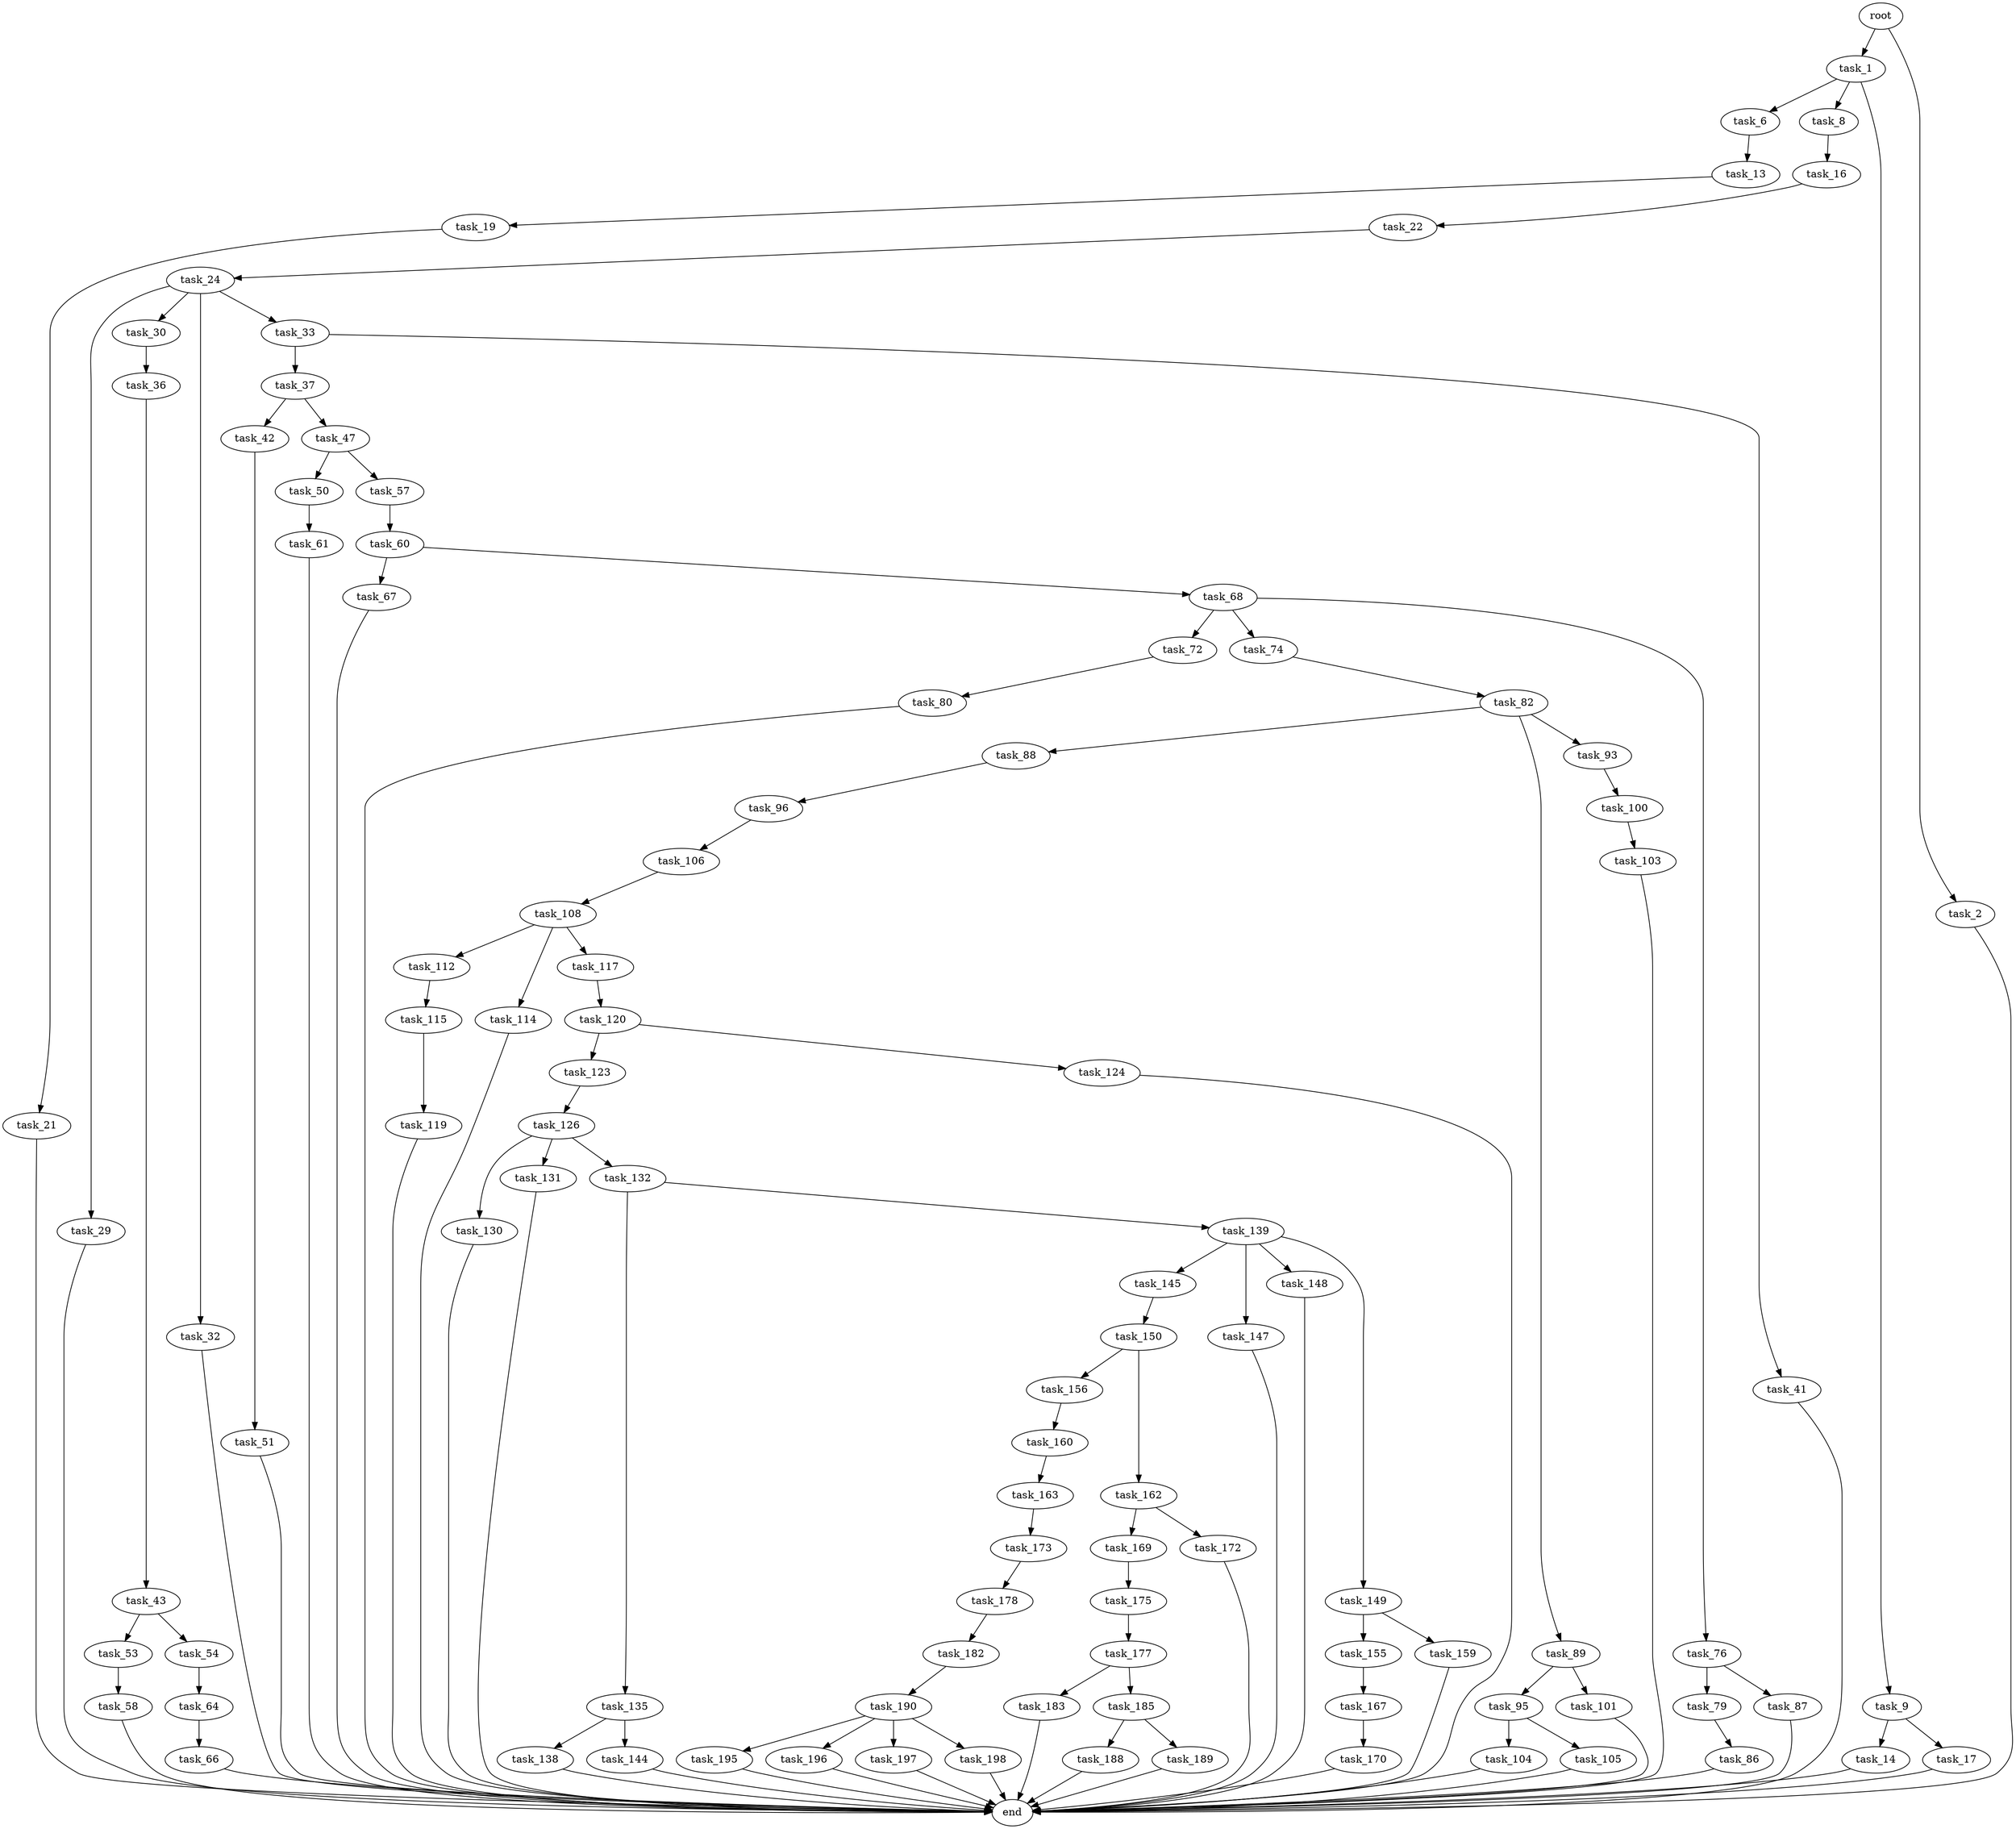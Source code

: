 digraph G {
  root [size="0.000000"];
  task_1 [size="21292797267.000000"];
  task_2 [size="15088961387.000000"];
  task_6 [size="270696513807.000000"];
  task_8 [size="1063709014.000000"];
  task_9 [size="142895195334.000000"];
  task_13 [size="143882506103.000000"];
  task_14 [size="6279079282.000000"];
  task_16 [size="738529717263.000000"];
  task_17 [size="23655498043.000000"];
  task_19 [size="10638642801.000000"];
  task_21 [size="3000656250.000000"];
  task_22 [size="8589934592.000000"];
  task_24 [size="8440084586.000000"];
  task_29 [size="33734300612.000000"];
  task_30 [size="84934158053.000000"];
  task_32 [size="1665453516.000000"];
  task_33 [size="8589934592.000000"];
  task_36 [size="164199191653.000000"];
  task_37 [size="42649343057.000000"];
  task_41 [size="431193563630.000000"];
  task_42 [size="589460854699.000000"];
  task_43 [size="782757789696.000000"];
  task_47 [size="2390615248.000000"];
  task_50 [size="9276505554.000000"];
  task_51 [size="1319834550601.000000"];
  task_53 [size="6909671111.000000"];
  task_54 [size="3054920007.000000"];
  task_57 [size="237954311382.000000"];
  task_58 [size="850014669837.000000"];
  task_60 [size="14473734171.000000"];
  task_61 [size="231928233984.000000"];
  task_64 [size="5012702089.000000"];
  task_66 [size="2263345774.000000"];
  task_67 [size="134217728000.000000"];
  task_68 [size="368293445632.000000"];
  task_72 [size="17179057056.000000"];
  task_74 [size="24535389408.000000"];
  task_76 [size="20249468450.000000"];
  task_79 [size="21463244995.000000"];
  task_80 [size="231928233984.000000"];
  task_82 [size="10815444999.000000"];
  task_86 [size="529947053560.000000"];
  task_87 [size="549755813888.000000"];
  task_88 [size="231928233984.000000"];
  task_89 [size="17528388604.000000"];
  task_93 [size="10681695344.000000"];
  task_95 [size="815795550249.000000"];
  task_96 [size="69287031526.000000"];
  task_100 [size="231928233984.000000"];
  task_101 [size="32122160527.000000"];
  task_103 [size="273320063199.000000"];
  task_104 [size="134217728000.000000"];
  task_105 [size="2085490716.000000"];
  task_106 [size="298371827221.000000"];
  task_108 [size="231928233984.000000"];
  task_112 [size="468915793504.000000"];
  task_114 [size="41052291078.000000"];
  task_115 [size="11452552711.000000"];
  task_117 [size="28991029248.000000"];
  task_119 [size="782757789696.000000"];
  task_120 [size="4057633355.000000"];
  task_123 [size="11994839563.000000"];
  task_124 [size="95483068834.000000"];
  task_126 [size="277169854838.000000"];
  task_130 [size="68719476736.000000"];
  task_131 [size="95555374143.000000"];
  task_132 [size="173276674686.000000"];
  task_135 [size="782757789696.000000"];
  task_138 [size="155546054169.000000"];
  task_139 [size="8589934592.000000"];
  task_144 [size="20943710443.000000"];
  task_145 [size="32940060933.000000"];
  task_147 [size="33086471178.000000"];
  task_148 [size="68719476736.000000"];
  task_149 [size="889683922.000000"];
  task_150 [size="399318627609.000000"];
  task_155 [size="4727938706.000000"];
  task_156 [size="391985770719.000000"];
  task_159 [size="8589934592.000000"];
  task_160 [size="80248160977.000000"];
  task_162 [size="15771782436.000000"];
  task_163 [size="1073741824000.000000"];
  task_167 [size="134217728000.000000"];
  task_169 [size="231928233984.000000"];
  task_170 [size="782757789696.000000"];
  task_172 [size="368293445632.000000"];
  task_173 [size="34787636174.000000"];
  task_175 [size="41013244462.000000"];
  task_177 [size="2118607510.000000"];
  task_178 [size="3338721319.000000"];
  task_182 [size="792615552328.000000"];
  task_183 [size="231928233984.000000"];
  task_185 [size="1853173695.000000"];
  task_188 [size="572270115265.000000"];
  task_189 [size="1395829795.000000"];
  task_190 [size="81251999359.000000"];
  task_195 [size="782757789696.000000"];
  task_196 [size="231928233984.000000"];
  task_197 [size="368293445632.000000"];
  task_198 [size="68719476736.000000"];
  end [size="0.000000"];

  root -> task_1 [size="1.000000"];
  root -> task_2 [size="1.000000"];
  task_1 -> task_6 [size="33554432.000000"];
  task_1 -> task_8 [size="33554432.000000"];
  task_1 -> task_9 [size="33554432.000000"];
  task_2 -> end [size="1.000000"];
  task_6 -> task_13 [size="209715200.000000"];
  task_8 -> task_16 [size="33554432.000000"];
  task_9 -> task_14 [size="209715200.000000"];
  task_9 -> task_17 [size="209715200.000000"];
  task_13 -> task_19 [size="301989888.000000"];
  task_14 -> end [size="1.000000"];
  task_16 -> task_22 [size="838860800.000000"];
  task_17 -> end [size="1.000000"];
  task_19 -> task_21 [size="33554432.000000"];
  task_21 -> end [size="1.000000"];
  task_22 -> task_24 [size="33554432.000000"];
  task_24 -> task_29 [size="209715200.000000"];
  task_24 -> task_30 [size="209715200.000000"];
  task_24 -> task_32 [size="209715200.000000"];
  task_24 -> task_33 [size="209715200.000000"];
  task_29 -> end [size="1.000000"];
  task_30 -> task_36 [size="134217728.000000"];
  task_32 -> end [size="1.000000"];
  task_33 -> task_37 [size="33554432.000000"];
  task_33 -> task_41 [size="33554432.000000"];
  task_36 -> task_43 [size="536870912.000000"];
  task_37 -> task_42 [size="134217728.000000"];
  task_37 -> task_47 [size="134217728.000000"];
  task_41 -> end [size="1.000000"];
  task_42 -> task_51 [size="411041792.000000"];
  task_43 -> task_53 [size="679477248.000000"];
  task_43 -> task_54 [size="679477248.000000"];
  task_47 -> task_50 [size="134217728.000000"];
  task_47 -> task_57 [size="134217728.000000"];
  task_50 -> task_61 [size="209715200.000000"];
  task_51 -> end [size="1.000000"];
  task_53 -> task_58 [size="134217728.000000"];
  task_54 -> task_64 [size="301989888.000000"];
  task_57 -> task_60 [size="209715200.000000"];
  task_58 -> end [size="1.000000"];
  task_60 -> task_67 [size="679477248.000000"];
  task_60 -> task_68 [size="679477248.000000"];
  task_61 -> end [size="1.000000"];
  task_64 -> task_66 [size="301989888.000000"];
  task_66 -> end [size="1.000000"];
  task_67 -> end [size="1.000000"];
  task_68 -> task_72 [size="411041792.000000"];
  task_68 -> task_74 [size="411041792.000000"];
  task_68 -> task_76 [size="411041792.000000"];
  task_72 -> task_80 [size="411041792.000000"];
  task_74 -> task_82 [size="536870912.000000"];
  task_76 -> task_79 [size="411041792.000000"];
  task_76 -> task_87 [size="411041792.000000"];
  task_79 -> task_86 [size="75497472.000000"];
  task_80 -> end [size="1.000000"];
  task_82 -> task_88 [size="209715200.000000"];
  task_82 -> task_89 [size="209715200.000000"];
  task_82 -> task_93 [size="209715200.000000"];
  task_86 -> end [size="1.000000"];
  task_87 -> end [size="1.000000"];
  task_88 -> task_96 [size="301989888.000000"];
  task_89 -> task_95 [size="411041792.000000"];
  task_89 -> task_101 [size="411041792.000000"];
  task_93 -> task_100 [size="209715200.000000"];
  task_95 -> task_104 [size="536870912.000000"];
  task_95 -> task_105 [size="536870912.000000"];
  task_96 -> task_106 [size="75497472.000000"];
  task_100 -> task_103 [size="301989888.000000"];
  task_101 -> end [size="1.000000"];
  task_103 -> end [size="1.000000"];
  task_104 -> end [size="1.000000"];
  task_105 -> end [size="1.000000"];
  task_106 -> task_108 [size="209715200.000000"];
  task_108 -> task_112 [size="301989888.000000"];
  task_108 -> task_114 [size="301989888.000000"];
  task_108 -> task_117 [size="301989888.000000"];
  task_112 -> task_115 [size="838860800.000000"];
  task_114 -> end [size="1.000000"];
  task_115 -> task_119 [size="209715200.000000"];
  task_117 -> task_120 [size="75497472.000000"];
  task_119 -> end [size="1.000000"];
  task_120 -> task_123 [size="75497472.000000"];
  task_120 -> task_124 [size="75497472.000000"];
  task_123 -> task_126 [size="301989888.000000"];
  task_124 -> end [size="1.000000"];
  task_126 -> task_130 [size="838860800.000000"];
  task_126 -> task_131 [size="838860800.000000"];
  task_126 -> task_132 [size="838860800.000000"];
  task_130 -> end [size="1.000000"];
  task_131 -> end [size="1.000000"];
  task_132 -> task_135 [size="536870912.000000"];
  task_132 -> task_139 [size="536870912.000000"];
  task_135 -> task_138 [size="679477248.000000"];
  task_135 -> task_144 [size="679477248.000000"];
  task_138 -> end [size="1.000000"];
  task_139 -> task_145 [size="33554432.000000"];
  task_139 -> task_147 [size="33554432.000000"];
  task_139 -> task_148 [size="33554432.000000"];
  task_139 -> task_149 [size="33554432.000000"];
  task_144 -> end [size="1.000000"];
  task_145 -> task_150 [size="536870912.000000"];
  task_147 -> end [size="1.000000"];
  task_148 -> end [size="1.000000"];
  task_149 -> task_155 [size="33554432.000000"];
  task_149 -> task_159 [size="33554432.000000"];
  task_150 -> task_156 [size="838860800.000000"];
  task_150 -> task_162 [size="838860800.000000"];
  task_155 -> task_167 [size="301989888.000000"];
  task_156 -> task_160 [size="838860800.000000"];
  task_159 -> end [size="1.000000"];
  task_160 -> task_163 [size="75497472.000000"];
  task_162 -> task_169 [size="301989888.000000"];
  task_162 -> task_172 [size="301989888.000000"];
  task_163 -> task_173 [size="838860800.000000"];
  task_167 -> task_170 [size="209715200.000000"];
  task_169 -> task_175 [size="301989888.000000"];
  task_170 -> end [size="1.000000"];
  task_172 -> end [size="1.000000"];
  task_173 -> task_178 [size="838860800.000000"];
  task_175 -> task_177 [size="679477248.000000"];
  task_177 -> task_183 [size="134217728.000000"];
  task_177 -> task_185 [size="134217728.000000"];
  task_178 -> task_182 [size="75497472.000000"];
  task_182 -> task_190 [size="838860800.000000"];
  task_183 -> end [size="1.000000"];
  task_185 -> task_188 [size="75497472.000000"];
  task_185 -> task_189 [size="75497472.000000"];
  task_188 -> end [size="1.000000"];
  task_189 -> end [size="1.000000"];
  task_190 -> task_195 [size="75497472.000000"];
  task_190 -> task_196 [size="75497472.000000"];
  task_190 -> task_197 [size="75497472.000000"];
  task_190 -> task_198 [size="75497472.000000"];
  task_195 -> end [size="1.000000"];
  task_196 -> end [size="1.000000"];
  task_197 -> end [size="1.000000"];
  task_198 -> end [size="1.000000"];
}
